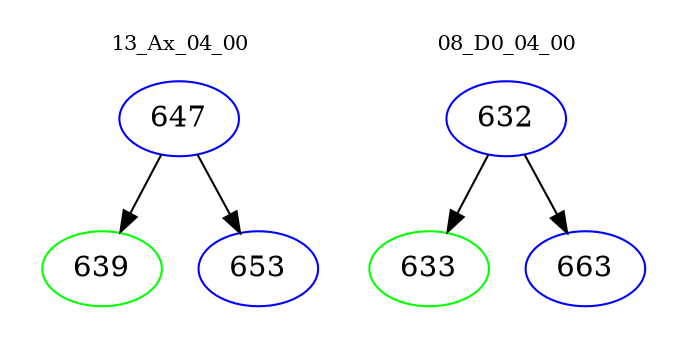 digraph{
subgraph cluster_0 {
color = white
label = "13_Ax_04_00";
fontsize=10;
T0_647 [label="647", color="blue"]
T0_647 -> T0_639 [color="black"]
T0_639 [label="639", color="green"]
T0_647 -> T0_653 [color="black"]
T0_653 [label="653", color="blue"]
}
subgraph cluster_1 {
color = white
label = "08_D0_04_00";
fontsize=10;
T1_632 [label="632", color="blue"]
T1_632 -> T1_633 [color="black"]
T1_633 [label="633", color="green"]
T1_632 -> T1_663 [color="black"]
T1_663 [label="663", color="blue"]
}
}

